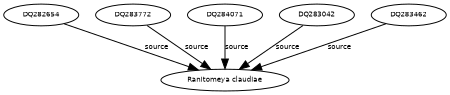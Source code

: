 digraph G {
size="3,3";
node [fontsize=7, fontname="Helvetica"];
edge [fontsize=7, fontname="Helvetica"];
node0 [label="Ranitomeya claudiae", width=0.27433100247,height=0.27433100247];
node1 [label="DQ282654", width=0.27433100247,height=0.27433100247];
node2 [label="DQ283772", width=0.27433100247,height=0.27433100247];
node3 [label="DQ284071", width=0.27433100247,height=0.27433100247];
node4 [label="DQ283042", width=0.27433100247,height=0.27433100247];
node5 [label="DQ283462", width=0.27433100247,height=0.27433100247];
node1 -> node0 [label="source"];
node2 -> node0 [label="source"];
node3 -> node0 [label="source"];
node4 -> node0 [label="source"];
node5 -> node0 [label="source"];
}

